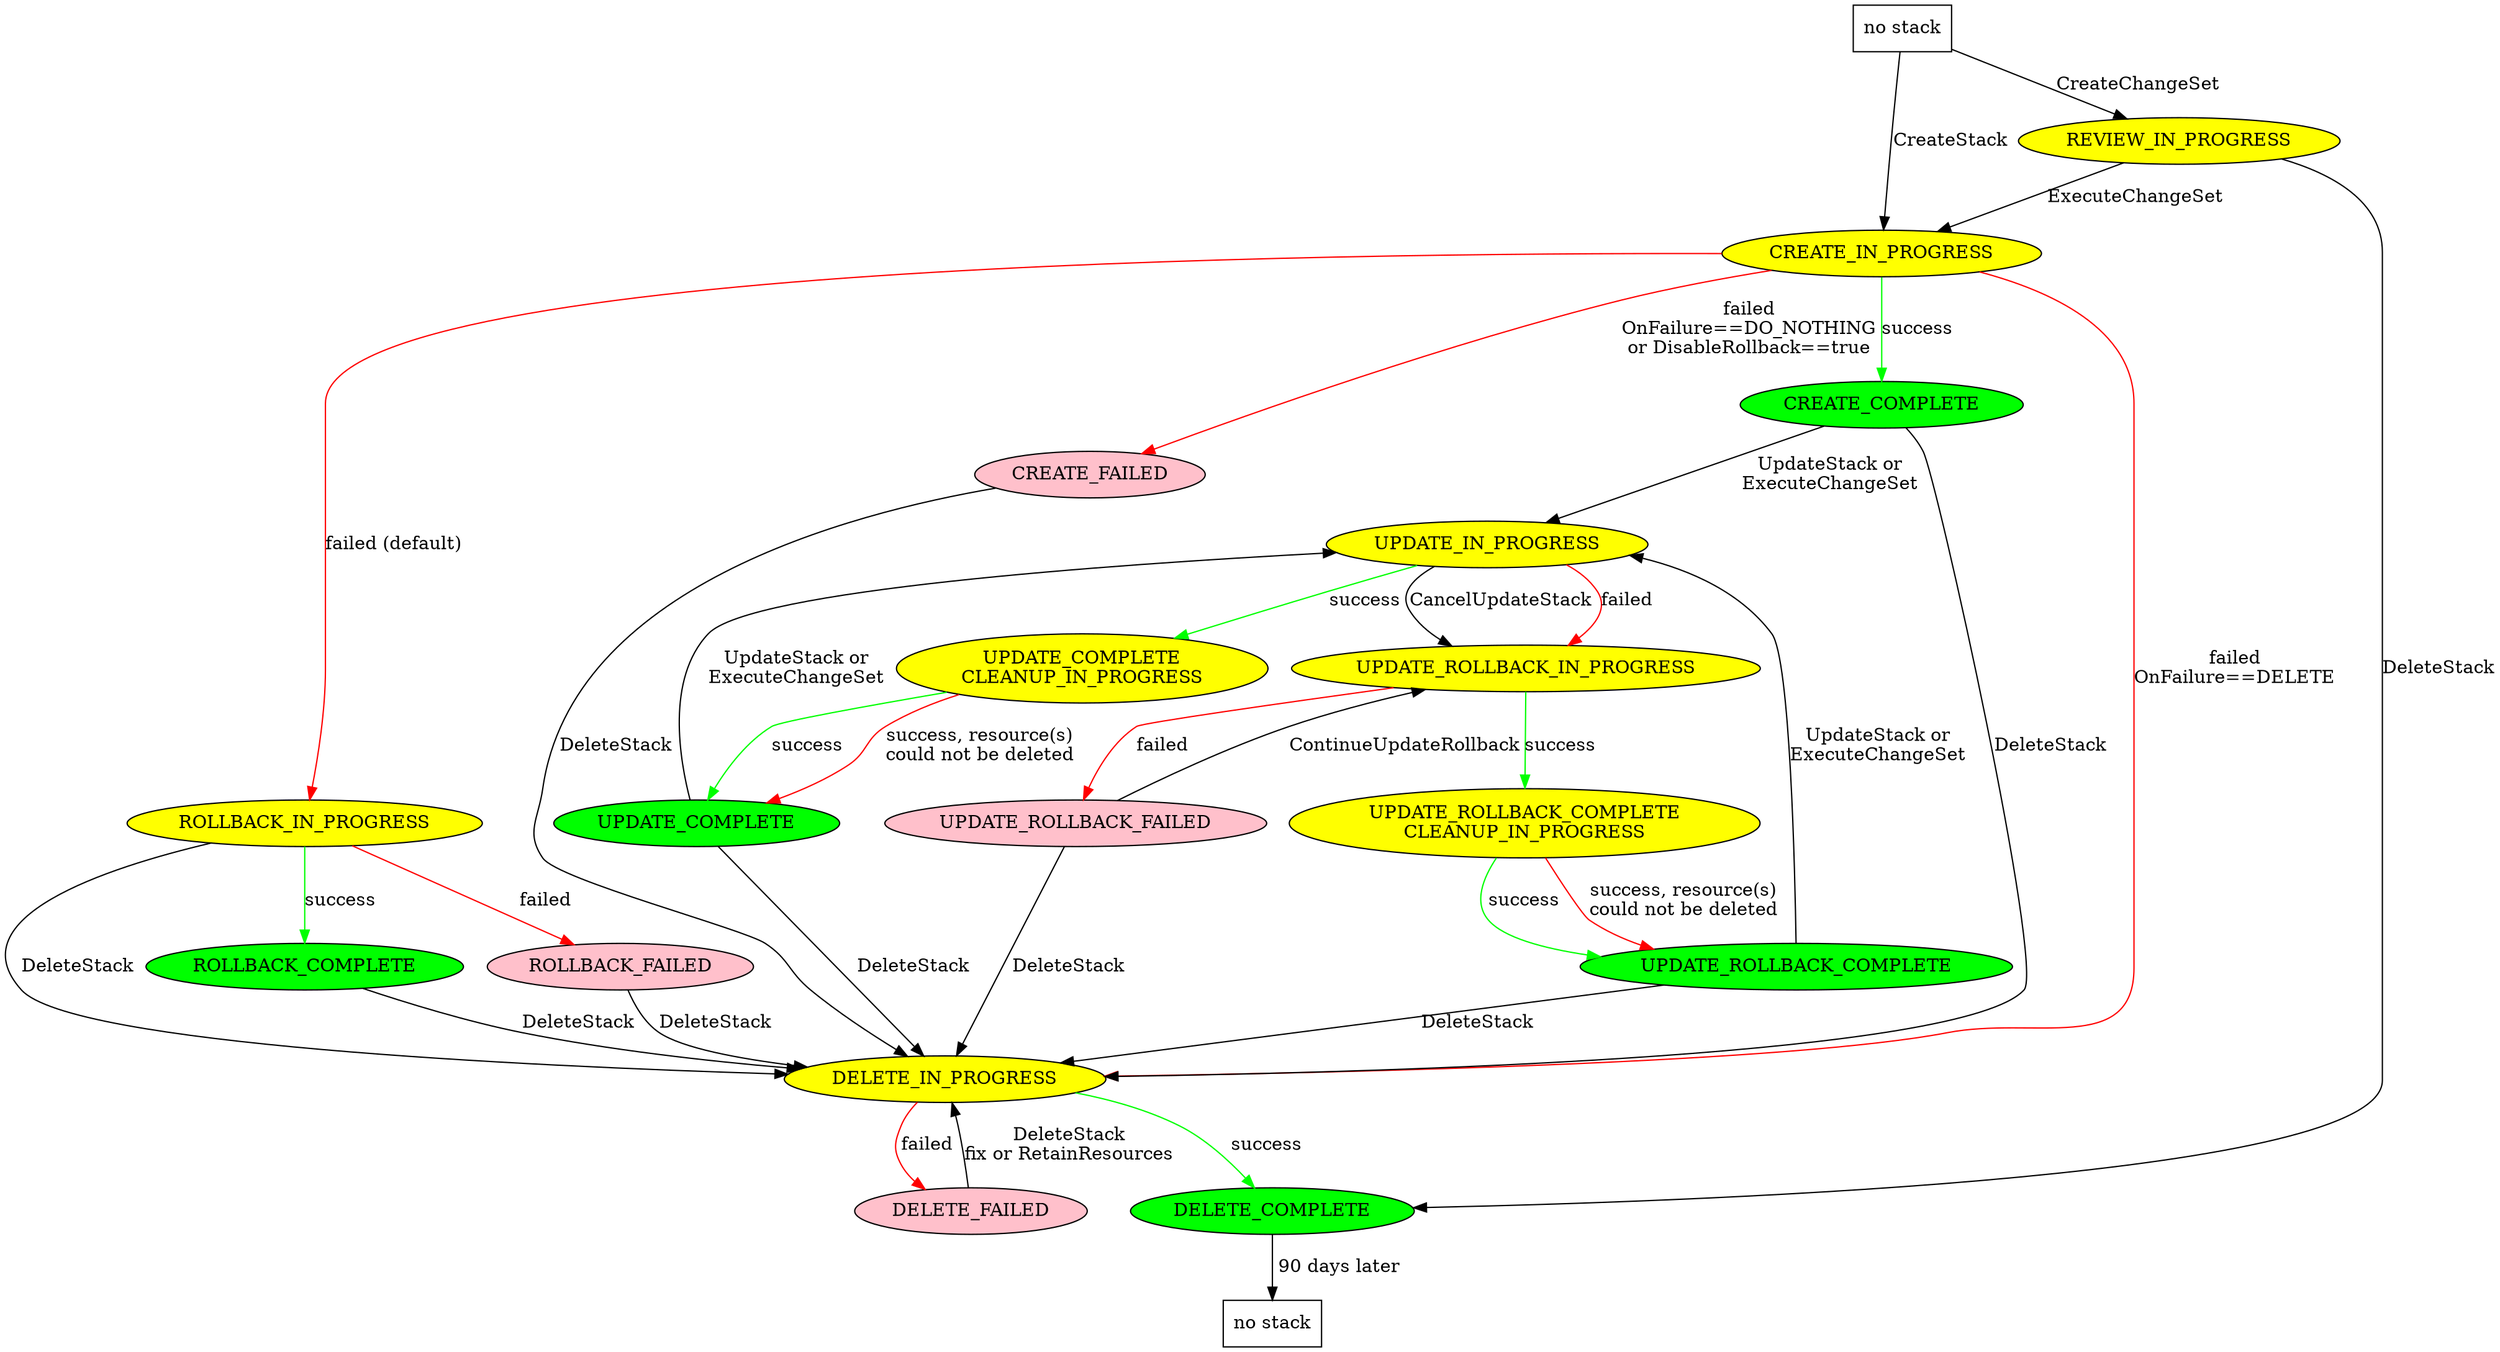 digraph all_states {

  before_existence [ label="no stack" shape="box" ]
  before_existence -> CREATE_IN_PROGRESS [label="CreateStack"]
  before_existence -> REVIEW_IN_PROGRESS [label="CreateChangeSet"]

  CREATE_COMPLETE [ fillcolor="green" style=filled ]
  CREATE_COMPLETE -> UPDATE_IN_PROGRESS [label="UpdateStack or\nExecuteChangeSet"]
  CREATE_COMPLETE -> DELETE_IN_PROGRESS [label="DeleteStack"]

  REVIEW_IN_PROGRESS [ style=dotted fillcolor="yellow" style=filled ]
  REVIEW_IN_PROGRESS -> CREATE_IN_PROGRESS [label="ExecuteChangeSet"]
  REVIEW_IN_PROGRESS -> DELETE_COMPLETE [label="DeleteStack"]

  CREATE_IN_PROGRESS [ style=dotted fillcolor="yellow" style=filled ]
  CREATE_IN_PROGRESS -> CREATE_COMPLETE [label="success" color="green"]
  CREATE_IN_PROGRESS -> ROLLBACK_IN_PROGRESS [label="failed (default)" color=red] 
  CREATE_IN_PROGRESS -> CREATE_FAILED  [label="failed\nOnFailure==DO_NOTHING\nor DisableRollback==true" color="red"]
  CREATE_IN_PROGRESS -> DELETE_IN_PROGRESS  [label="failed\nOnFailure==DELETE" color="red"]

  CREATE_FAILED [ fillcolor="pink" style=filled ]
  CREATE_FAILED -> DELETE_IN_PROGRESS [label="DeleteStack"]

  DELETE_COMPLETE [ fillcolor="green" style=filled  ]
  DELETE_COMPLETE -> after_existence [ label=" 90 days later" ]

  DELETE_FAILED [ fillcolor="pink" style=filled ]
  DELETE_FAILED ->  DELETE_IN_PROGRESS [label="DeleteStack\nfix or RetainResources"]

  DELETE_IN_PROGRESS [ style=dotted fillcolor="yellow" style=filled ]
  DELETE_IN_PROGRESS -> DELETE_COMPLETE [label="success" color="green" ]
  DELETE_IN_PROGRESS -> DELETE_FAILED [ label="failed" color="red" ]

  ROLLBACK_COMPLETE [ fillcolor="green" style=filled  ]
  ROLLBACK_COMPLETE ->  DELETE_IN_PROGRESS [label="DeleteStack"]

  ROLLBACK_FAILED [ fillcolor="pink" style=filled ]
  ROLLBACK_FAILED -> DELETE_IN_PROGRESS [label="DeleteStack"]

  ROLLBACK_IN_PROGRESS [ style=dotted fillcolor="yellow" style=filled ]
  ROLLBACK_IN_PROGRESS -> ROLLBACK_COMPLETE [label="success" color="green"]
  ROLLBACK_IN_PROGRESS -> ROLLBACK_FAILED [label="failed" color="red"]
  ROLLBACK_IN_PROGRESS -> DELETE_IN_PROGRESS [label="DeleteStack"]

  UPDATE_COMPLETE [ fillcolor="green" style=filled group="good" ]
  UPDATE_COMPLETE -> DELETE_IN_PROGRESS  [label="DeleteStack"]
  UPDATE_COMPLETE -> UPDATE_IN_PROGRESS [label="UpdateStack or\nExecuteChangeSet"]

  UPDATE_COMPLETE_CLEANUP_IN_PROGRESS [ style=dotted label="UPDATE_COMPLETE\nCLEANUP_IN_PROGRESS" fillcolor="yellow" style=filled ]
  UPDATE_COMPLETE_CLEANUP_IN_PROGRESS -> UPDATE_COMPLETE [label="success, resource(s)\ncould not be deleted" color="red"]
  UPDATE_COMPLETE_CLEANUP_IN_PROGRESS -> UPDATE_COMPLETE [label="success" color="green"]

  UPDATE_IN_PROGRESS [ style=dotted fillcolor="yellow" style=filled group="good" ]
  UPDATE_IN_PROGRESS -> UPDATE_COMPLETE_CLEANUP_IN_PROGRESS [label="success" color="green"]
  UPDATE_IN_PROGRESS -> UPDATE_ROLLBACK_IN_PROGRESS [label="failed" color=red ]
  UPDATE_IN_PROGRESS -> UPDATE_ROLLBACK_IN_PROGRESS [label="CancelUpdateStack"]

  UPDATE_ROLLBACK_COMPLETE [ fillcolor="green" style=filled group="good" ]
  UPDATE_ROLLBACK_COMPLETE -> UPDATE_IN_PROGRESS [label="UpdateStack or\nExecuteChangeSet"]
  UPDATE_ROLLBACK_COMPLETE -> DELETE_IN_PROGRESS [label="DeleteStack"]

  UPDATE_ROLLBACK_COMPLETE_CLEANUP_IN_PROGRESS [ style=dotted label="UPDATE_ROLLBACK_COMPLETE\nCLEANUP_IN_PROGRESS" fillcolor="yellow" style=filled ]
  UPDATE_ROLLBACK_COMPLETE_CLEANUP_IN_PROGRESS -> UPDATE_ROLLBACK_COMPLETE [label="success" color=green ]
  UPDATE_ROLLBACK_COMPLETE_CLEANUP_IN_PROGRESS -> UPDATE_ROLLBACK_COMPLETE [label="success, resource(s)\ncould not be deleted" color=red ]

  UPDATE_ROLLBACK_FAILED [ fillcolor="pink" style=filled ]
  UPDATE_ROLLBACK_FAILED ->  DELETE_IN_PROGRESS [label="DeleteStack"]
  UPDATE_ROLLBACK_FAILED -> UPDATE_ROLLBACK_IN_PROGRESS [label="ContinueUpdateRollback"]

  UPDATE_ROLLBACK_IN_PROGRESS [ style=dotted fillcolor="yellow" style=filled ]
  UPDATE_ROLLBACK_IN_PROGRESS -> UPDATE_ROLLBACK_COMPLETE_CLEANUP_IN_PROGRESS [label="success" color=green ]
  UPDATE_ROLLBACK_IN_PROGRESS -> UPDATE_ROLLBACK_FAILED [label="failed" color="red"]


  after_existence [ label="no stack" shape="box" ]

}

